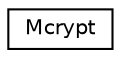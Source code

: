 digraph "Graphical Class Hierarchy"
{
  edge [fontname="Helvetica",fontsize="10",labelfontname="Helvetica",labelfontsize="10"];
  node [fontname="Helvetica",fontsize="10",shape=record];
  rankdir="LR";
  Node1 [label="Mcrypt",height=0.2,width=0.4,color="black", fillcolor="white", style="filled",URL="$class_cake_1_1_utility_1_1_crypto_1_1_mcrypt.html"];
}
